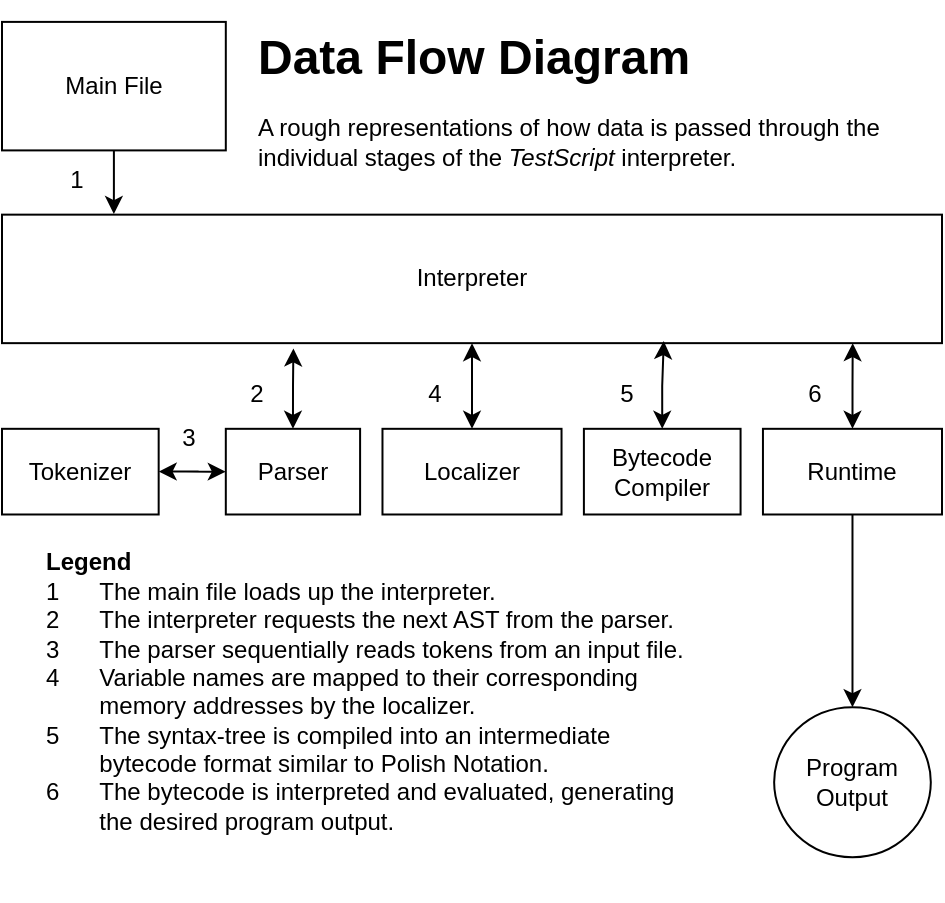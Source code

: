 <mxfile version="20.5.1" type="device"><diagram id="kgpKYQtTHZ0yAKxKKP6v" name="Page-1"><mxGraphModel dx="1338" dy="948" grid="1" gridSize="10" guides="1" tooltips="1" connect="1" arrows="1" fold="1" page="1" pageScale="1" pageWidth="850" pageHeight="1100" math="0" shadow="0"><root><mxCell id="0"/><mxCell id="1" parent="0"/><mxCell id="_MiWjv_nHHek4wkdbNf1-1" value="" style="group" parent="1" vertex="1" connectable="0"><mxGeometry x="20" y="20.95" width="470" height="439.05" as="geometry"/></mxCell><mxCell id="QF8lWtnCmue7PdKwNsXX-1" value="Main File" style="rounded=0;whiteSpace=wrap;html=1;" parent="_MiWjv_nHHek4wkdbNf1-1" vertex="1"><mxGeometry width="111.905" height="64.251" as="geometry"/></mxCell><mxCell id="QF8lWtnCmue7PdKwNsXX-2" value="Interpreter" style="whiteSpace=wrap;html=1;" parent="_MiWjv_nHHek4wkdbNf1-1" vertex="1"><mxGeometry y="96.377" width="470" height="64.251" as="geometry"/></mxCell><mxCell id="QF8lWtnCmue7PdKwNsXX-11" style="edgeStyle=orthogonalEdgeStyle;rounded=0;orthogonalLoop=1;jettySize=auto;html=1;entryX=0.119;entryY=-0.005;entryDx=0;entryDy=0;entryPerimeter=0;" parent="_MiWjv_nHHek4wkdbNf1-1" source="QF8lWtnCmue7PdKwNsXX-1" target="QF8lWtnCmue7PdKwNsXX-2" edge="1"><mxGeometry relative="1" as="geometry"><mxPoint x="167.857" as="targetPoint"/></mxGeometry></mxCell><mxCell id="QF8lWtnCmue7PdKwNsXX-3" value="Tokenizer" style="whiteSpace=wrap;html=1;" parent="_MiWjv_nHHek4wkdbNf1-1" vertex="1"><mxGeometry y="203.462" width="78.333" height="42.834" as="geometry"/></mxCell><mxCell id="QF8lWtnCmue7PdKwNsXX-25" style="edgeStyle=orthogonalEdgeStyle;rounded=0;orthogonalLoop=1;jettySize=auto;html=1;exitX=0.5;exitY=0;exitDx=0;exitDy=0;entryX=0.5;entryY=1;entryDx=0;entryDy=0;strokeColor=default;startArrow=classic;startFill=1;" parent="_MiWjv_nHHek4wkdbNf1-1" source="QF8lWtnCmue7PdKwNsXX-5" target="QF8lWtnCmue7PdKwNsXX-2" edge="1"><mxGeometry relative="1" as="geometry"/></mxCell><mxCell id="QF8lWtnCmue7PdKwNsXX-5" value="Localizer" style="whiteSpace=wrap;html=1;" parent="_MiWjv_nHHek4wkdbNf1-1" vertex="1"><mxGeometry x="190.238" y="203.462" width="89.524" height="42.834" as="geometry"/></mxCell><mxCell id="QF8lWtnCmue7PdKwNsXX-21" style="edgeStyle=orthogonalEdgeStyle;rounded=0;orthogonalLoop=1;jettySize=auto;html=1;exitX=0;exitY=0.5;exitDx=0;exitDy=0;strokeColor=default;startArrow=classic;startFill=1;" parent="_MiWjv_nHHek4wkdbNf1-1" source="QF8lWtnCmue7PdKwNsXX-6" target="QF8lWtnCmue7PdKwNsXX-3" edge="1"><mxGeometry relative="1" as="geometry"/></mxCell><mxCell id="QF8lWtnCmue7PdKwNsXX-24" style="edgeStyle=orthogonalEdgeStyle;rounded=0;orthogonalLoop=1;jettySize=auto;html=1;exitX=0.5;exitY=0;exitDx=0;exitDy=0;entryX=0.31;entryY=1.041;entryDx=0;entryDy=0;entryPerimeter=0;strokeColor=default;startArrow=classic;startFill=1;" parent="_MiWjv_nHHek4wkdbNf1-1" source="QF8lWtnCmue7PdKwNsXX-6" target="QF8lWtnCmue7PdKwNsXX-2" edge="1"><mxGeometry relative="1" as="geometry"/></mxCell><mxCell id="QF8lWtnCmue7PdKwNsXX-6" value="Parser" style="whiteSpace=wrap;html=1;" parent="_MiWjv_nHHek4wkdbNf1-1" vertex="1"><mxGeometry x="111.905" y="203.462" width="67.143" height="42.834" as="geometry"/></mxCell><mxCell id="QF8lWtnCmue7PdKwNsXX-30" style="edgeStyle=orthogonalEdgeStyle;rounded=0;orthogonalLoop=1;jettySize=auto;html=1;entryX=0.905;entryY=1;entryDx=0;entryDy=0;entryPerimeter=0;strokeColor=default;startArrow=classic;startFill=1;" parent="_MiWjv_nHHek4wkdbNf1-1" source="QF8lWtnCmue7PdKwNsXX-7" target="QF8lWtnCmue7PdKwNsXX-2" edge="1"><mxGeometry relative="1" as="geometry"/></mxCell><mxCell id="QF8lWtnCmue7PdKwNsXX-7" value="Runtime" style="whiteSpace=wrap;html=1;" parent="_MiWjv_nHHek4wkdbNf1-1" vertex="1"><mxGeometry x="380.476" y="203.462" width="89.524" height="42.834" as="geometry"/></mxCell><mxCell id="QF8lWtnCmue7PdKwNsXX-28" style="edgeStyle=orthogonalEdgeStyle;rounded=0;orthogonalLoop=1;jettySize=auto;html=1;exitX=0.5;exitY=0;exitDx=0;exitDy=0;entryX=0.704;entryY=0.984;entryDx=0;entryDy=0;entryPerimeter=0;strokeColor=default;startArrow=classic;startFill=1;" parent="_MiWjv_nHHek4wkdbNf1-1" source="QF8lWtnCmue7PdKwNsXX-8" target="QF8lWtnCmue7PdKwNsXX-2" edge="1"><mxGeometry relative="1" as="geometry"/></mxCell><mxCell id="QF8lWtnCmue7PdKwNsXX-8" value="&lt;div&gt;Bytecode&lt;/div&gt;&lt;div&gt;Compiler&lt;br&gt;&lt;/div&gt;" style="whiteSpace=wrap;html=1;" parent="_MiWjv_nHHek4wkdbNf1-1" vertex="1"><mxGeometry x="290.952" y="203.462" width="78.333" height="42.834" as="geometry"/></mxCell><mxCell id="QF8lWtnCmue7PdKwNsXX-10" value="&lt;div&gt;Program&lt;br&gt;&lt;/div&gt;&lt;div&gt;Output&lt;/div&gt;" style="ellipse;whiteSpace=wrap;html=1;" parent="_MiWjv_nHHek4wkdbNf1-1" vertex="1"><mxGeometry x="386.071" y="342.673" width="78.333" height="74.96" as="geometry"/></mxCell><mxCell id="QF8lWtnCmue7PdKwNsXX-32" style="edgeStyle=orthogonalEdgeStyle;rounded=0;orthogonalLoop=1;jettySize=auto;html=1;exitX=0.5;exitY=1;exitDx=0;exitDy=0;entryX=0.5;entryY=0;entryDx=0;entryDy=0;strokeColor=default;startArrow=none;startFill=0;" parent="_MiWjv_nHHek4wkdbNf1-1" source="QF8lWtnCmue7PdKwNsXX-7" target="QF8lWtnCmue7PdKwNsXX-10" edge="1"><mxGeometry relative="1" as="geometry"/></mxCell><mxCell id="QF8lWtnCmue7PdKwNsXX-33" value="1" style="text;html=1;align=center;verticalAlign=middle;resizable=0;points=[];autosize=1;strokeColor=none;fillColor=none;" parent="_MiWjv_nHHek4wkdbNf1-1" vertex="1"><mxGeometry x="22.381" y="64.251" width="30" height="30" as="geometry"/></mxCell><mxCell id="QF8lWtnCmue7PdKwNsXX-34" value="2" style="text;html=1;align=center;verticalAlign=middle;resizable=0;points=[];autosize=1;strokeColor=none;fillColor=none;" parent="_MiWjv_nHHek4wkdbNf1-1" vertex="1"><mxGeometry x="111.905" y="171.337" width="30" height="30" as="geometry"/></mxCell><mxCell id="QF8lWtnCmue7PdKwNsXX-35" value="3" style="text;html=1;align=center;verticalAlign=middle;resizable=0;points=[];autosize=1;strokeColor=none;fillColor=none;" parent="_MiWjv_nHHek4wkdbNf1-1" vertex="1"><mxGeometry x="78.333" y="192.754" width="30" height="30" as="geometry"/></mxCell><mxCell id="QF8lWtnCmue7PdKwNsXX-36" value="4" style="text;html=1;align=center;verticalAlign=middle;resizable=0;points=[];autosize=1;strokeColor=none;fillColor=none;" parent="_MiWjv_nHHek4wkdbNf1-1" vertex="1"><mxGeometry x="201.429" y="171.337" width="30" height="30" as="geometry"/></mxCell><mxCell id="QF8lWtnCmue7PdKwNsXX-37" value="5" style="text;html=1;align=center;verticalAlign=middle;resizable=0;points=[];autosize=1;strokeColor=none;fillColor=none;" parent="_MiWjv_nHHek4wkdbNf1-1" vertex="1"><mxGeometry x="296.548" y="171.337" width="30" height="30" as="geometry"/></mxCell><mxCell id="QF8lWtnCmue7PdKwNsXX-38" value="6" style="text;html=1;align=center;verticalAlign=middle;resizable=0;points=[];autosize=1;strokeColor=none;fillColor=none;" parent="_MiWjv_nHHek4wkdbNf1-1" vertex="1"><mxGeometry x="390.548" y="171.337" width="30" height="30" as="geometry"/></mxCell><mxCell id="QF8lWtnCmue7PdKwNsXX-41" value="&lt;h1 style=&quot;line-height: 1;&quot;&gt;Data Flow Diagram&lt;/h1&gt;&lt;div&gt;A rough representations of how data is passed through the individual stages of the &lt;i&gt;TestScript&lt;/i&gt; interpreter.&lt;br&gt;&lt;/div&gt;" style="text;html=1;strokeColor=none;fillColor=none;spacing=5;spacingTop=-20;whiteSpace=wrap;overflow=hidden;rounded=0;labelBorderColor=none;" parent="_MiWjv_nHHek4wkdbNf1-1" vertex="1"><mxGeometry x="123.095" width="335.714" height="96.377" as="geometry"/></mxCell><mxCell id="QF8lWtnCmue7PdKwNsXX-43" value="&lt;div align=&quot;left&quot;&gt;&lt;b&gt;Legend&lt;/b&gt;&lt;/div&gt;&lt;div align=&quot;left&quot;&gt;1&lt;span style=&quot;white-space: pre;&quot;&gt;&#9;&lt;/span&gt;The main file loads up the interpreter.&lt;br&gt;&lt;/div&gt;&lt;div align=&quot;left&quot;&gt;2&lt;span style=&quot;white-space: pre;&quot;&gt;&#9;&lt;/span&gt;The interpreter requests the next AST from the parser.&lt;/div&gt;&lt;div align=&quot;left&quot;&gt;3&lt;span style=&quot;white-space: pre;&quot;&gt;&#9;&lt;/span&gt;The parser sequentially reads tokens from an input file.&lt;br&gt;&lt;/div&gt;&lt;div align=&quot;left&quot;&gt;4&lt;span style=&quot;white-space: pre;&quot;&gt;&#9;&lt;/span&gt;Variable names are mapped to their corresponding&lt;/div&gt;&lt;div align=&quot;left&quot;&gt;&lt;span style=&quot;white-space: pre;&quot;&gt;&#9;&lt;/span&gt;memory addresses by the localizer.&lt;/div&gt;&lt;div align=&quot;left&quot;&gt;5&lt;span style=&quot;white-space: pre;&quot;&gt;&#9;&lt;/span&gt;The syntax-tree is compiled into an intermediate&lt;br&gt;&lt;/div&gt;&lt;div align=&quot;left&quot;&gt;&lt;span style=&quot;white-space: pre;&quot;&gt;&#9;&lt;/span&gt;bytecode format similar to Polish Notation.&lt;/div&gt;&lt;div align=&quot;left&quot;&gt;6&lt;span style=&quot;white-space: pre;&quot;&gt;&#9;&lt;/span&gt;The bytecode is interpreted and evaluated, generating&lt;/div&gt;&lt;div align=&quot;left&quot;&gt;&lt;span style=&quot;white-space: pre;&quot;&gt;&#9;&lt;/span&gt;the desired program output.&lt;br&gt;&lt;/div&gt;&lt;div align=&quot;left&quot;&gt;&lt;span style=&quot;white-space: pre;&quot;&gt;&lt;span style=&quot;white-space: pre;&quot;&gt;&lt;/span&gt;&lt;/span&gt;&lt;br&gt;&lt;/div&gt;" style="text;html=1;align=left;verticalAlign=middle;resizable=0;points=[];autosize=1;strokeColor=none;fillColor=none;labelBorderColor=none;spacing=0;" parent="_MiWjv_nHHek4wkdbNf1-1" vertex="1"><mxGeometry x="22.381" y="257.005" width="340" height="170" as="geometry"/></mxCell></root></mxGraphModel></diagram></mxfile>